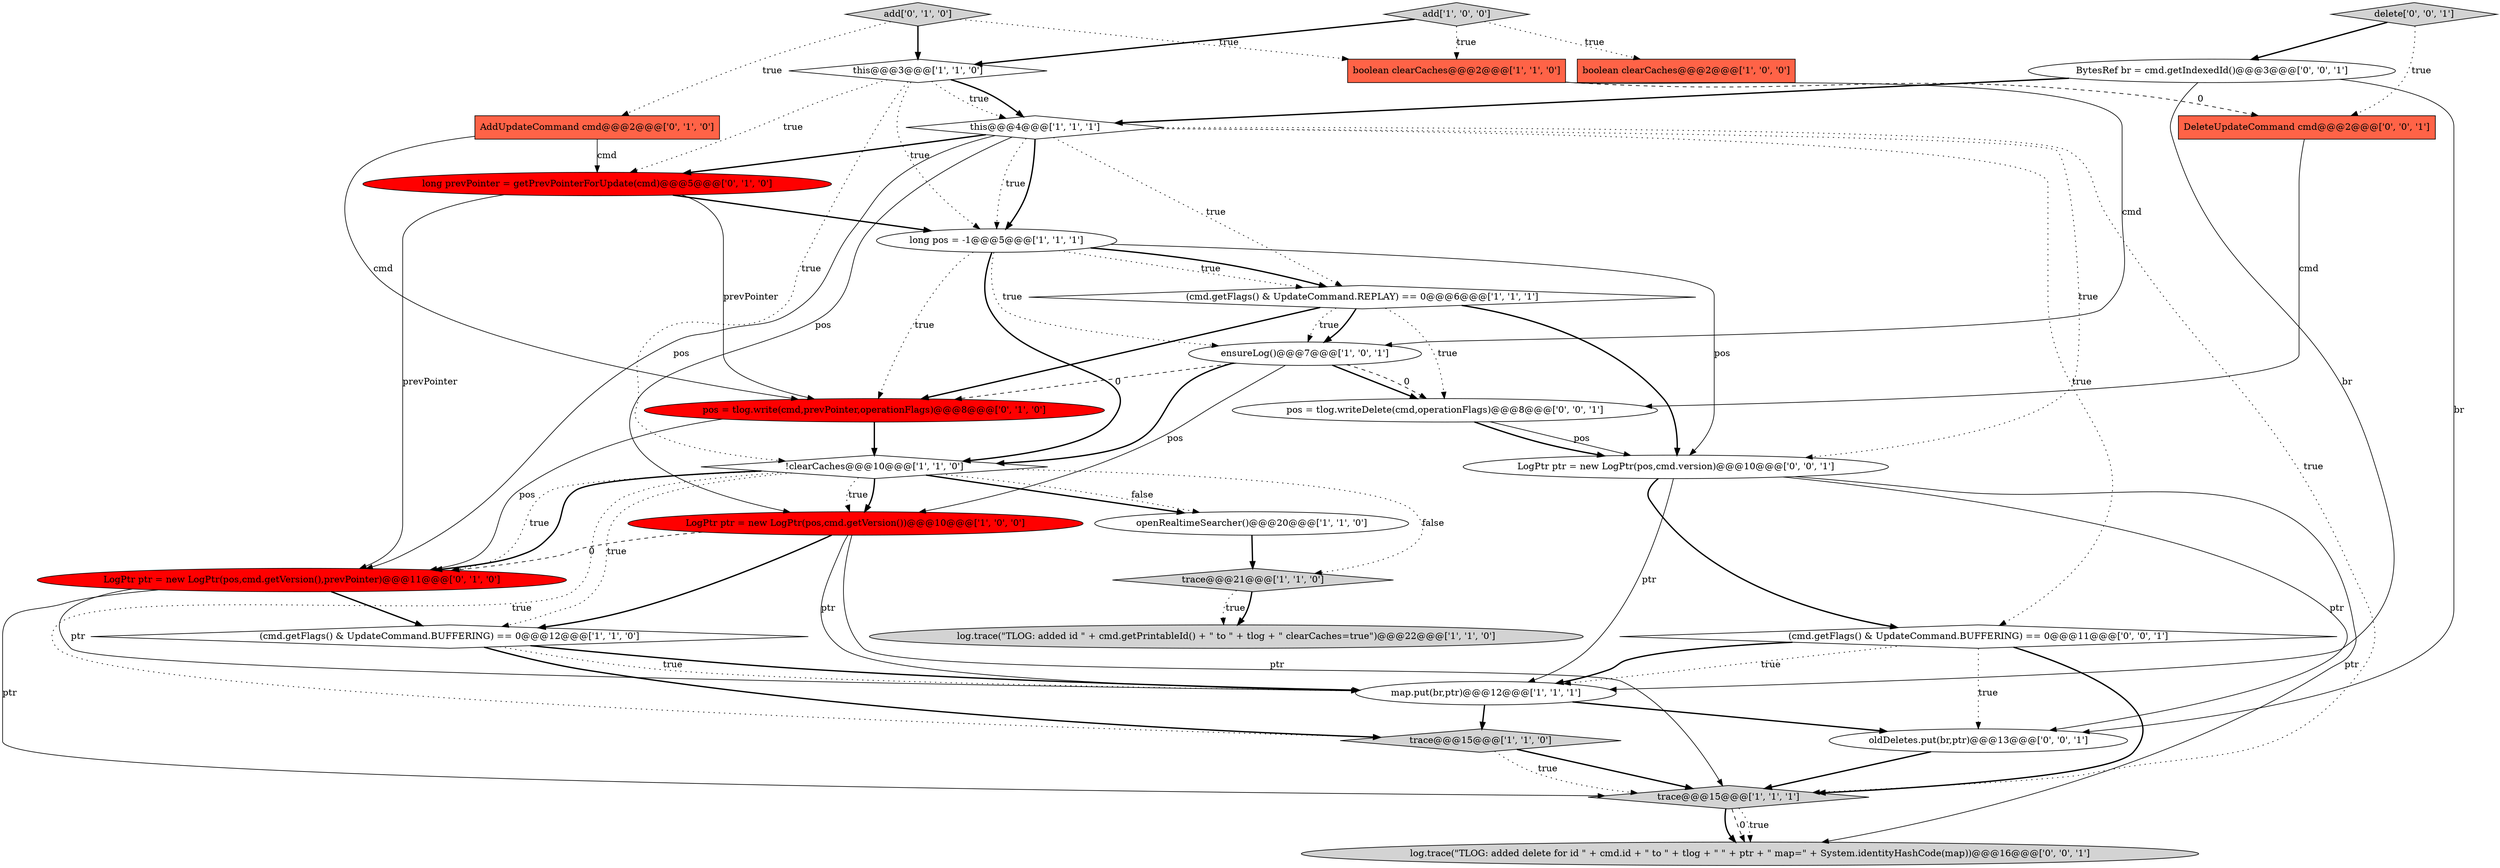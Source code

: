 digraph {
6 [style = filled, label = "boolean clearCaches@@@2@@@['1', '1', '0']", fillcolor = tomato, shape = box image = "AAA0AAABBB1BBB"];
7 [style = filled, label = "ensureLog()@@@7@@@['1', '0', '1']", fillcolor = white, shape = ellipse image = "AAA0AAABBB1BBB"];
8 [style = filled, label = "(cmd.getFlags() & UpdateCommand.REPLAY) == 0@@@6@@@['1', '1', '1']", fillcolor = white, shape = diamond image = "AAA0AAABBB1BBB"];
13 [style = filled, label = "this@@@3@@@['1', '1', '0']", fillcolor = white, shape = diamond image = "AAA0AAABBB1BBB"];
20 [style = filled, label = "long prevPointer = getPrevPointerForUpdate(cmd)@@@5@@@['0', '1', '0']", fillcolor = red, shape = ellipse image = "AAA1AAABBB2BBB"];
9 [style = filled, label = "LogPtr ptr = new LogPtr(pos,cmd.getVersion())@@@10@@@['1', '0', '0']", fillcolor = red, shape = ellipse image = "AAA1AAABBB1BBB"];
11 [style = filled, label = "log.trace(\"TLOG: added id \" + cmd.getPrintableId() + \" to \" + tlog + \" clearCaches=true\")@@@22@@@['1', '1', '0']", fillcolor = lightgray, shape = ellipse image = "AAA0AAABBB1BBB"];
5 [style = filled, label = "trace@@@15@@@['1', '1', '1']", fillcolor = lightgray, shape = diamond image = "AAA0AAABBB1BBB"];
10 [style = filled, label = "map.put(br,ptr)@@@12@@@['1', '1', '1']", fillcolor = white, shape = ellipse image = "AAA0AAABBB1BBB"];
15 [style = filled, label = "long pos = -1@@@5@@@['1', '1', '1']", fillcolor = white, shape = ellipse image = "AAA0AAABBB1BBB"];
14 [style = filled, label = "trace@@@21@@@['1', '1', '0']", fillcolor = lightgray, shape = diamond image = "AAA0AAABBB1BBB"];
24 [style = filled, label = "pos = tlog.writeDelete(cmd,operationFlags)@@@8@@@['0', '0', '1']", fillcolor = white, shape = ellipse image = "AAA0AAABBB3BBB"];
2 [style = filled, label = "this@@@4@@@['1', '1', '1']", fillcolor = white, shape = diamond image = "AAA0AAABBB1BBB"];
28 [style = filled, label = "delete['0', '0', '1']", fillcolor = lightgray, shape = diamond image = "AAA0AAABBB3BBB"];
21 [style = filled, label = "LogPtr ptr = new LogPtr(pos,cmd.getVersion(),prevPointer)@@@11@@@['0', '1', '0']", fillcolor = red, shape = ellipse image = "AAA1AAABBB2BBB"];
16 [style = filled, label = "openRealtimeSearcher()@@@20@@@['1', '1', '0']", fillcolor = white, shape = ellipse image = "AAA0AAABBB1BBB"];
0 [style = filled, label = "trace@@@15@@@['1', '1', '0']", fillcolor = lightgray, shape = diamond image = "AAA0AAABBB1BBB"];
17 [style = filled, label = "AddUpdateCommand cmd@@@2@@@['0', '1', '0']", fillcolor = tomato, shape = box image = "AAA0AAABBB2BBB"];
19 [style = filled, label = "pos = tlog.write(cmd,prevPointer,operationFlags)@@@8@@@['0', '1', '0']", fillcolor = red, shape = ellipse image = "AAA1AAABBB2BBB"];
12 [style = filled, label = "!clearCaches@@@10@@@['1', '1', '0']", fillcolor = white, shape = diamond image = "AAA0AAABBB1BBB"];
18 [style = filled, label = "add['0', '1', '0']", fillcolor = lightgray, shape = diamond image = "AAA0AAABBB2BBB"];
3 [style = filled, label = "boolean clearCaches@@@2@@@['1', '0', '0']", fillcolor = tomato, shape = box image = "AAA0AAABBB1BBB"];
27 [style = filled, label = "DeleteUpdateCommand cmd@@@2@@@['0', '0', '1']", fillcolor = tomato, shape = box image = "AAA0AAABBB3BBB"];
29 [style = filled, label = "oldDeletes.put(br,ptr)@@@13@@@['0', '0', '1']", fillcolor = white, shape = ellipse image = "AAA0AAABBB3BBB"];
23 [style = filled, label = "log.trace(\"TLOG: added delete for id \" + cmd.id + \" to \" + tlog + \" \" + ptr + \" map=\" + System.identityHashCode(map))@@@16@@@['0', '0', '1']", fillcolor = lightgray, shape = ellipse image = "AAA0AAABBB3BBB"];
22 [style = filled, label = "BytesRef br = cmd.getIndexedId()@@@3@@@['0', '0', '1']", fillcolor = white, shape = ellipse image = "AAA0AAABBB3BBB"];
4 [style = filled, label = "(cmd.getFlags() & UpdateCommand.BUFFERING) == 0@@@12@@@['1', '1', '0']", fillcolor = white, shape = diamond image = "AAA0AAABBB1BBB"];
26 [style = filled, label = "(cmd.getFlags() & UpdateCommand.BUFFERING) == 0@@@11@@@['0', '0', '1']", fillcolor = white, shape = diamond image = "AAA0AAABBB3BBB"];
1 [style = filled, label = "add['1', '0', '0']", fillcolor = lightgray, shape = diamond image = "AAA0AAABBB1BBB"];
25 [style = filled, label = "LogPtr ptr = new LogPtr(pos,cmd.version)@@@10@@@['0', '0', '1']", fillcolor = white, shape = ellipse image = "AAA0AAABBB3BBB"];
20->21 [style = solid, label="prevPointer"];
29->5 [style = bold, label=""];
0->5 [style = dotted, label="true"];
26->10 [style = bold, label=""];
13->20 [style = dotted, label="true"];
5->23 [style = dotted, label="true"];
25->10 [style = solid, label="ptr"];
2->15 [style = dotted, label="true"];
15->7 [style = dotted, label="true"];
12->9 [style = bold, label=""];
12->21 [style = dotted, label="true"];
1->13 [style = bold, label=""];
21->5 [style = solid, label="ptr"];
1->3 [style = dotted, label="true"];
2->25 [style = dotted, label="true"];
2->21 [style = solid, label="pos"];
15->8 [style = dotted, label="true"];
9->21 [style = dashed, label="0"];
15->25 [style = solid, label="pos"];
2->15 [style = bold, label=""];
16->14 [style = bold, label=""];
14->11 [style = dotted, label="true"];
1->6 [style = dotted, label="true"];
13->15 [style = dotted, label="true"];
28->27 [style = dotted, label="true"];
17->19 [style = solid, label="cmd"];
20->15 [style = bold, label=""];
14->11 [style = bold, label=""];
2->8 [style = dotted, label="true"];
9->10 [style = solid, label="ptr"];
2->20 [style = bold, label=""];
5->23 [style = bold, label=""];
19->12 [style = bold, label=""];
12->21 [style = bold, label=""];
5->23 [style = dashed, label="0"];
8->7 [style = dotted, label="true"];
19->21 [style = solid, label="pos"];
25->23 [style = solid, label="ptr"];
4->0 [style = bold, label=""];
18->6 [style = dotted, label="true"];
7->24 [style = bold, label=""];
6->27 [style = dashed, label="0"];
10->0 [style = bold, label=""];
25->26 [style = bold, label=""];
9->5 [style = solid, label="ptr"];
17->20 [style = solid, label="cmd"];
12->0 [style = dotted, label="true"];
6->7 [style = solid, label="cmd"];
12->4 [style = dotted, label="true"];
15->12 [style = bold, label=""];
18->17 [style = dotted, label="true"];
21->4 [style = bold, label=""];
4->10 [style = bold, label=""];
22->2 [style = bold, label=""];
4->10 [style = dotted, label="true"];
24->25 [style = solid, label="pos"];
27->24 [style = solid, label="cmd"];
2->9 [style = solid, label="pos"];
8->24 [style = dotted, label="true"];
13->2 [style = dotted, label="true"];
25->29 [style = solid, label="ptr"];
24->25 [style = bold, label=""];
2->26 [style = dotted, label="true"];
2->5 [style = dotted, label="true"];
15->8 [style = bold, label=""];
12->14 [style = dotted, label="false"];
28->22 [style = bold, label=""];
0->5 [style = bold, label=""];
13->2 [style = bold, label=""];
20->19 [style = solid, label="prevPointer"];
13->12 [style = dotted, label="true"];
7->12 [style = bold, label=""];
26->5 [style = bold, label=""];
8->19 [style = bold, label=""];
22->10 [style = solid, label="br"];
9->4 [style = bold, label=""];
7->9 [style = solid, label="pos"];
12->16 [style = bold, label=""];
22->29 [style = solid, label="br"];
8->7 [style = bold, label=""];
12->16 [style = dotted, label="false"];
10->29 [style = bold, label=""];
7->19 [style = dashed, label="0"];
7->24 [style = dashed, label="0"];
15->19 [style = dotted, label="true"];
21->10 [style = solid, label="ptr"];
26->10 [style = dotted, label="true"];
18->13 [style = bold, label=""];
26->29 [style = dotted, label="true"];
8->25 [style = bold, label=""];
12->9 [style = dotted, label="true"];
}
